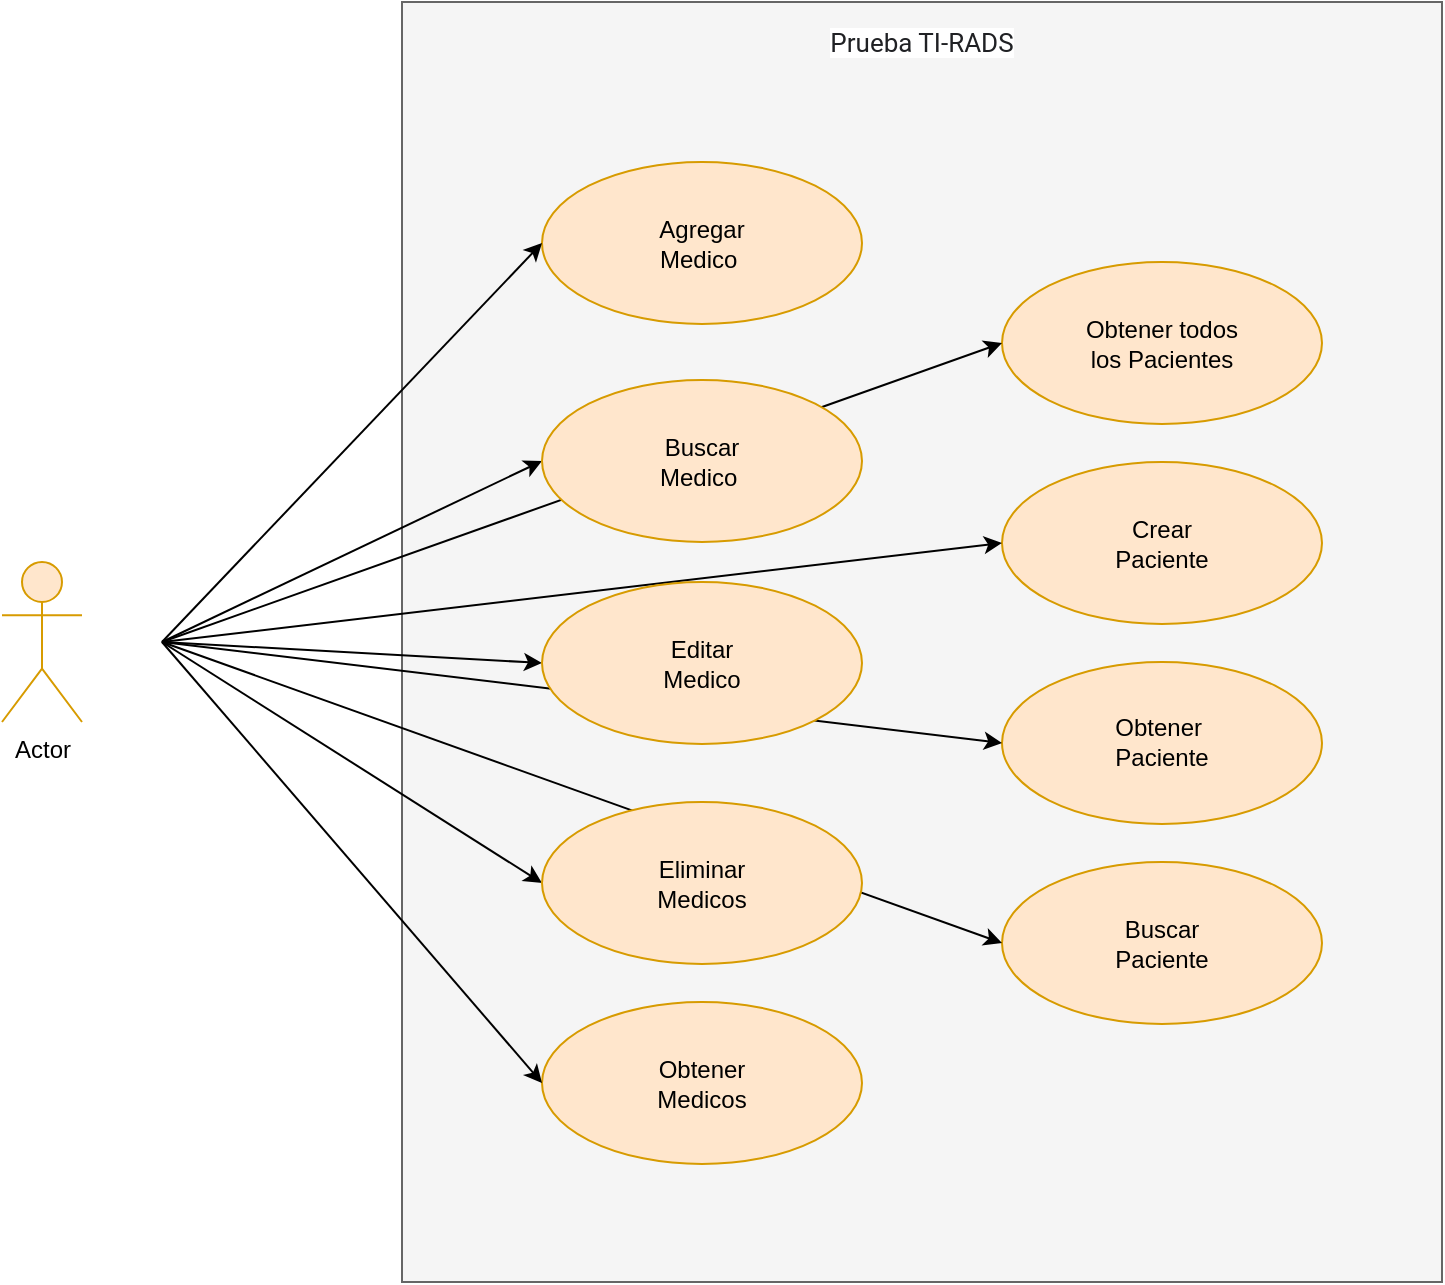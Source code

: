 <mxfile version="13.9.9" type="device"><diagram id="4kwjBX3TYQbOJ9xKPt2j" name="Page-1"><mxGraphModel dx="1463" dy="913" grid="1" gridSize="10" guides="1" tooltips="1" connect="1" arrows="1" fold="1" page="1" pageScale="1" pageWidth="850" pageHeight="1100" math="0" shadow="0"><root><mxCell id="0"/><mxCell id="1" parent="0"/><mxCell id="J8wQKNnq_grUUIvZwcff-29" value="" style="rounded=0;whiteSpace=wrap;html=1;fillColor=#f5f5f5;strokeColor=#666666;fontColor=#333333;" vertex="1" parent="1"><mxGeometry x="200" width="520" height="640" as="geometry"/></mxCell><mxCell id="J8wQKNnq_grUUIvZwcff-1" value="Actor" style="shape=umlActor;verticalLabelPosition=bottom;verticalAlign=top;html=1;outlineConnect=0;fillColor=#ffe6cc;strokeColor=#d79b00;" vertex="1" parent="1"><mxGeometry y="280" width="40" height="80" as="geometry"/></mxCell><mxCell id="J8wQKNnq_grUUIvZwcff-2" value="" style="ellipse;whiteSpace=wrap;html=1;fillColor=#ffe6cc;strokeColor=#d79b00;" vertex="1" parent="1"><mxGeometry x="270" y="80" width="160" height="81" as="geometry"/></mxCell><mxCell id="J8wQKNnq_grUUIvZwcff-3" value="Agregar Medico&amp;nbsp;" style="text;html=1;strokeColor=none;fillColor=none;align=center;verticalAlign=middle;whiteSpace=wrap;rounded=0;" vertex="1" parent="1"><mxGeometry x="310" y="100" width="80" height="41" as="geometry"/></mxCell><mxCell id="J8wQKNnq_grUUIvZwcff-10" value="" style="ellipse;whiteSpace=wrap;html=1;fillColor=#ffe6cc;strokeColor=#d79b00;" vertex="1" parent="1"><mxGeometry x="270" y="500" width="160" height="81" as="geometry"/></mxCell><mxCell id="J8wQKNnq_grUUIvZwcff-11" value="Obtener Medicos" style="text;html=1;strokeColor=none;fillColor=none;align=center;verticalAlign=middle;whiteSpace=wrap;rounded=0;" vertex="1" parent="1"><mxGeometry x="310" y="520" width="80" height="41" as="geometry"/></mxCell><mxCell id="J8wQKNnq_grUUIvZwcff-12" value="" style="ellipse;whiteSpace=wrap;html=1;fillColor=#ffe6cc;strokeColor=#d79b00;" vertex="1" parent="1"><mxGeometry x="500" y="230" width="160" height="81" as="geometry"/></mxCell><mxCell id="J8wQKNnq_grUUIvZwcff-13" value="Crear Paciente" style="text;html=1;strokeColor=none;fillColor=none;align=center;verticalAlign=middle;whiteSpace=wrap;rounded=0;" vertex="1" parent="1"><mxGeometry x="540" y="250" width="80" height="41" as="geometry"/></mxCell><mxCell id="J8wQKNnq_grUUIvZwcff-14" value="" style="ellipse;whiteSpace=wrap;html=1;fillColor=#ffe6cc;strokeColor=#d79b00;" vertex="1" parent="1"><mxGeometry x="500" y="330" width="160" height="81" as="geometry"/></mxCell><mxCell id="J8wQKNnq_grUUIvZwcff-15" value="Obtener&amp;nbsp;&lt;br&gt;Paciente" style="text;html=1;strokeColor=none;fillColor=none;align=center;verticalAlign=middle;whiteSpace=wrap;rounded=0;" vertex="1" parent="1"><mxGeometry x="540" y="349.5" width="80" height="41" as="geometry"/></mxCell><mxCell id="J8wQKNnq_grUUIvZwcff-16" value="" style="ellipse;whiteSpace=wrap;html=1;fillColor=#ffe6cc;strokeColor=#d79b00;" vertex="1" parent="1"><mxGeometry x="500" y="430" width="160" height="81" as="geometry"/></mxCell><mxCell id="J8wQKNnq_grUUIvZwcff-17" value="Buscar Paciente" style="text;html=1;strokeColor=none;fillColor=none;align=center;verticalAlign=middle;whiteSpace=wrap;rounded=0;" vertex="1" parent="1"><mxGeometry x="540" y="450" width="80" height="41" as="geometry"/></mxCell><mxCell id="J8wQKNnq_grUUIvZwcff-18" value="" style="ellipse;whiteSpace=wrap;html=1;fillColor=#ffe6cc;strokeColor=#d79b00;" vertex="1" parent="1"><mxGeometry x="500" y="130" width="160" height="81" as="geometry"/></mxCell><mxCell id="J8wQKNnq_grUUIvZwcff-19" value="Obtener todos los Pacientes" style="text;html=1;strokeColor=none;fillColor=none;align=center;verticalAlign=middle;whiteSpace=wrap;rounded=0;" vertex="1" parent="1"><mxGeometry x="540" y="150" width="80" height="41" as="geometry"/></mxCell><mxCell id="J8wQKNnq_grUUIvZwcff-32" value="&lt;span style=&quot;color: rgb(32 , 33 , 36) ; font-family: &amp;#34;roboto&amp;#34; , &amp;#34;arial&amp;#34; , sans-serif ; font-size: 13px ; text-align: left ; background-color: rgb(255 , 255 , 255)&quot;&gt;Prueba TI-RADS&lt;/span&gt;" style="text;html=1;strokeColor=none;fillColor=none;align=center;verticalAlign=middle;whiteSpace=wrap;rounded=0;" vertex="1" parent="1"><mxGeometry x="405" y="10" width="110" height="20" as="geometry"/></mxCell><mxCell id="J8wQKNnq_grUUIvZwcff-34" value="" style="endArrow=classic;html=1;entryX=0;entryY=0.5;entryDx=0;entryDy=0;" edge="1" parent="1" target="J8wQKNnq_grUUIvZwcff-2"><mxGeometry width="50" height="50" relative="1" as="geometry"><mxPoint x="80" y="320" as="sourcePoint"/><mxPoint x="200.0" y="120.5" as="targetPoint"/></mxGeometry></mxCell><mxCell id="J8wQKNnq_grUUIvZwcff-35" value="" style="endArrow=classic;html=1;entryX=0;entryY=0.5;entryDx=0;entryDy=0;" edge="1" parent="1" target="J8wQKNnq_grUUIvZwcff-4"><mxGeometry width="50" height="50" relative="1" as="geometry"><mxPoint x="80" y="320" as="sourcePoint"/><mxPoint x="200.0" y="229.5" as="targetPoint"/></mxGeometry></mxCell><mxCell id="J8wQKNnq_grUUIvZwcff-36" value="" style="endArrow=classic;html=1;entryX=0;entryY=0.5;entryDx=0;entryDy=0;" edge="1" parent="1" target="J8wQKNnq_grUUIvZwcff-6"><mxGeometry width="50" height="50" relative="1" as="geometry"><mxPoint x="80" y="320" as="sourcePoint"/><mxPoint x="350" y="320" as="targetPoint"/></mxGeometry></mxCell><mxCell id="J8wQKNnq_grUUIvZwcff-37" value="" style="endArrow=classic;html=1;entryX=0;entryY=0.5;entryDx=0;entryDy=0;" edge="1" parent="1" target="J8wQKNnq_grUUIvZwcff-8"><mxGeometry width="50" height="50" relative="1" as="geometry"><mxPoint x="80" y="320" as="sourcePoint"/><mxPoint x="200.0" y="440.5" as="targetPoint"/></mxGeometry></mxCell><mxCell id="J8wQKNnq_grUUIvZwcff-38" value="" style="endArrow=classic;html=1;entryX=0;entryY=0.5;entryDx=0;entryDy=0;" edge="1" parent="1" target="J8wQKNnq_grUUIvZwcff-10"><mxGeometry width="50" height="50" relative="1" as="geometry"><mxPoint x="80" y="320" as="sourcePoint"/><mxPoint x="200" y="549.977" as="targetPoint"/></mxGeometry></mxCell><mxCell id="J8wQKNnq_grUUIvZwcff-39" value="" style="endArrow=classic;html=1;entryX=0;entryY=0.5;entryDx=0;entryDy=0;" edge="1" parent="1" target="J8wQKNnq_grUUIvZwcff-18"><mxGeometry width="50" height="50" relative="1" as="geometry"><mxPoint x="80" y="320" as="sourcePoint"/><mxPoint x="460.0" y="170.5" as="targetPoint"/></mxGeometry></mxCell><mxCell id="J8wQKNnq_grUUIvZwcff-40" value="" style="endArrow=classic;html=1;entryX=0;entryY=0.5;entryDx=0;entryDy=0;" edge="1" parent="1" target="J8wQKNnq_grUUIvZwcff-12"><mxGeometry width="50" height="50" relative="1" as="geometry"><mxPoint x="80" y="320" as="sourcePoint"/><mxPoint x="460.0" y="270.5" as="targetPoint"/></mxGeometry></mxCell><mxCell id="J8wQKNnq_grUUIvZwcff-41" value="" style="endArrow=classic;html=1;entryX=0;entryY=0.5;entryDx=0;entryDy=0;" edge="1" parent="1" target="J8wQKNnq_grUUIvZwcff-14"><mxGeometry width="50" height="50" relative="1" as="geometry"><mxPoint x="80" y="320" as="sourcePoint"/><mxPoint x="460.0" y="370.5" as="targetPoint"/></mxGeometry></mxCell><mxCell id="J8wQKNnq_grUUIvZwcff-42" value="" style="endArrow=classic;html=1;entryX=0;entryY=0.5;entryDx=0;entryDy=0;" edge="1" parent="1" target="J8wQKNnq_grUUIvZwcff-16"><mxGeometry width="50" height="50" relative="1" as="geometry"><mxPoint x="80" y="320" as="sourcePoint"/><mxPoint x="460.0" y="470.5" as="targetPoint"/></mxGeometry></mxCell><mxCell id="J8wQKNnq_grUUIvZwcff-4" value="" style="ellipse;whiteSpace=wrap;html=1;fillColor=#ffe6cc;strokeColor=#d79b00;" vertex="1" parent="1"><mxGeometry x="270" y="189" width="160" height="81" as="geometry"/></mxCell><mxCell id="J8wQKNnq_grUUIvZwcff-5" value="Buscar Medico&amp;nbsp;" style="text;html=1;strokeColor=none;fillColor=none;align=center;verticalAlign=middle;whiteSpace=wrap;rounded=0;" vertex="1" parent="1"><mxGeometry x="310" y="209" width="80" height="41" as="geometry"/></mxCell><mxCell id="J8wQKNnq_grUUIvZwcff-6" value="" style="ellipse;whiteSpace=wrap;html=1;fillColor=#ffe6cc;strokeColor=#d79b00;" vertex="1" parent="1"><mxGeometry x="270" y="290" width="160" height="81" as="geometry"/></mxCell><mxCell id="J8wQKNnq_grUUIvZwcff-7" value="Editar&lt;br&gt;Medico" style="text;html=1;strokeColor=none;fillColor=none;align=center;verticalAlign=middle;whiteSpace=wrap;rounded=0;" vertex="1" parent="1"><mxGeometry x="310" y="310" width="80" height="41" as="geometry"/></mxCell><mxCell id="J8wQKNnq_grUUIvZwcff-8" value="" style="ellipse;whiteSpace=wrap;html=1;fillColor=#ffe6cc;strokeColor=#d79b00;" vertex="1" parent="1"><mxGeometry x="270" y="400" width="160" height="81" as="geometry"/></mxCell><mxCell id="J8wQKNnq_grUUIvZwcff-9" value="Eliminar Medicos" style="text;html=1;strokeColor=none;fillColor=none;align=center;verticalAlign=middle;whiteSpace=wrap;rounded=0;" vertex="1" parent="1"><mxGeometry x="310" y="420" width="80" height="41" as="geometry"/></mxCell></root></mxGraphModel></diagram></mxfile>